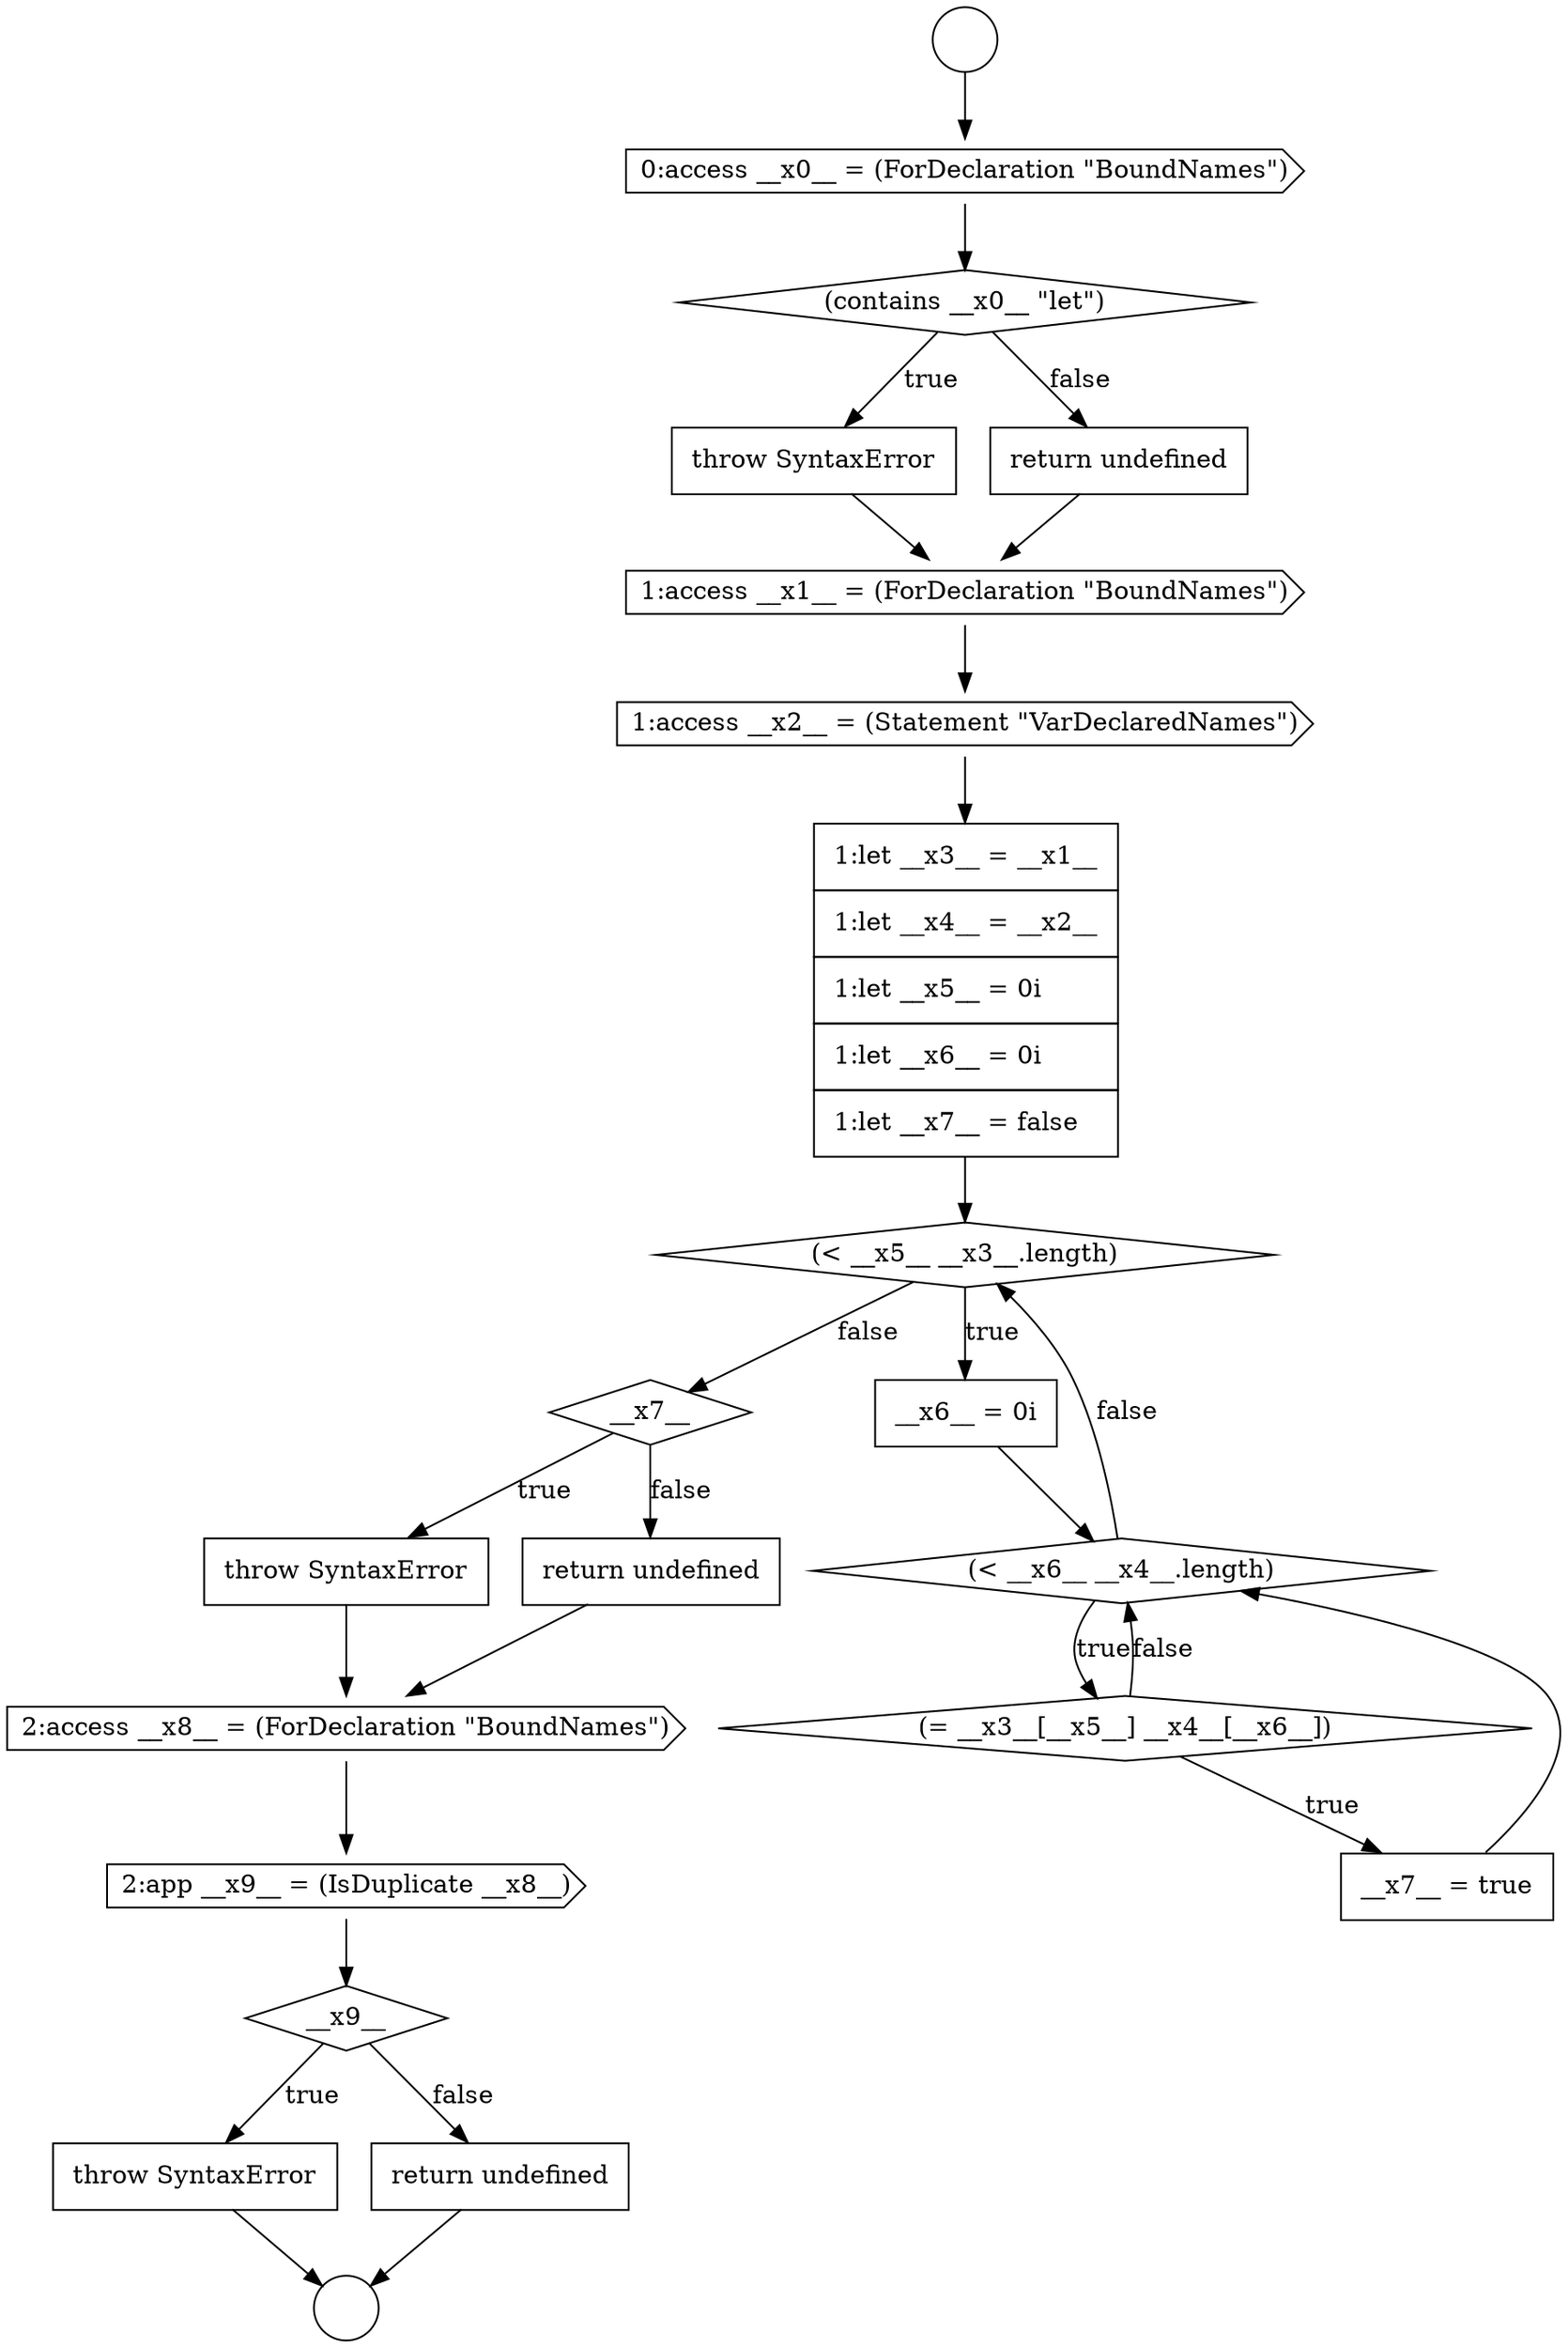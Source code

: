 digraph {
  node18536 [shape=circle label=" " color="black" fillcolor="white" style=filled]
  node18543 [shape=cds, label=<<font color="black">1:access __x2__ = (Statement &quot;VarDeclaredNames&quot;)</font>> color="black" fillcolor="white" style=filled]
  node18550 [shape=diamond, label=<<font color="black">__x7__</font>> color="black" fillcolor="white" style=filled]
  node18545 [shape=diamond, label=<<font color="black">(&lt; __x5__ __x3__.length)</font>> color="black" fillcolor="white" style=filled]
  node18540 [shape=none, margin=0, label=<<font color="black">
    <table border="0" cellborder="1" cellspacing="0" cellpadding="10">
      <tr><td align="left">throw SyntaxError</td></tr>
    </table>
  </font>> color="black" fillcolor="white" style=filled]
  node18544 [shape=none, margin=0, label=<<font color="black">
    <table border="0" cellborder="1" cellspacing="0" cellpadding="10">
      <tr><td align="left">1:let __x3__ = __x1__</td></tr>
      <tr><td align="left">1:let __x4__ = __x2__</td></tr>
      <tr><td align="left">1:let __x5__ = 0i</td></tr>
      <tr><td align="left">1:let __x6__ = 0i</td></tr>
      <tr><td align="left">1:let __x7__ = false</td></tr>
    </table>
  </font>> color="black" fillcolor="white" style=filled]
  node18553 [shape=cds, label=<<font color="black">2:access __x8__ = (ForDeclaration &quot;BoundNames&quot;)</font>> color="black" fillcolor="white" style=filled]
  node18548 [shape=diamond, label=<<font color="black">(= __x3__[__x5__] __x4__[__x6__])</font>> color="black" fillcolor="white" style=filled]
  node18551 [shape=none, margin=0, label=<<font color="black">
    <table border="0" cellborder="1" cellspacing="0" cellpadding="10">
      <tr><td align="left">throw SyntaxError</td></tr>
    </table>
  </font>> color="black" fillcolor="white" style=filled]
  node18537 [shape=circle label=" " color="black" fillcolor="white" style=filled]
  node18547 [shape=diamond, label=<<font color="black">(&lt; __x6__ __x4__.length)</font>> color="black" fillcolor="white" style=filled]
  node18542 [shape=cds, label=<<font color="black">1:access __x1__ = (ForDeclaration &quot;BoundNames&quot;)</font>> color="black" fillcolor="white" style=filled]
  node18555 [shape=diamond, label=<<font color="black">__x9__</font>> color="black" fillcolor="white" style=filled]
  node18538 [shape=cds, label=<<font color="black">0:access __x0__ = (ForDeclaration &quot;BoundNames&quot;)</font>> color="black" fillcolor="white" style=filled]
  node18549 [shape=none, margin=0, label=<<font color="black">
    <table border="0" cellborder="1" cellspacing="0" cellpadding="10">
      <tr><td align="left">__x7__ = true</td></tr>
    </table>
  </font>> color="black" fillcolor="white" style=filled]
  node18546 [shape=none, margin=0, label=<<font color="black">
    <table border="0" cellborder="1" cellspacing="0" cellpadding="10">
      <tr><td align="left">__x6__ = 0i</td></tr>
    </table>
  </font>> color="black" fillcolor="white" style=filled]
  node18539 [shape=diamond, label=<<font color="black">(contains __x0__ &quot;let&quot;)</font>> color="black" fillcolor="white" style=filled]
  node18556 [shape=none, margin=0, label=<<font color="black">
    <table border="0" cellborder="1" cellspacing="0" cellpadding="10">
      <tr><td align="left">throw SyntaxError</td></tr>
    </table>
  </font>> color="black" fillcolor="white" style=filled]
  node18557 [shape=none, margin=0, label=<<font color="black">
    <table border="0" cellborder="1" cellspacing="0" cellpadding="10">
      <tr><td align="left">return undefined</td></tr>
    </table>
  </font>> color="black" fillcolor="white" style=filled]
  node18552 [shape=none, margin=0, label=<<font color="black">
    <table border="0" cellborder="1" cellspacing="0" cellpadding="10">
      <tr><td align="left">return undefined</td></tr>
    </table>
  </font>> color="black" fillcolor="white" style=filled]
  node18541 [shape=none, margin=0, label=<<font color="black">
    <table border="0" cellborder="1" cellspacing="0" cellpadding="10">
      <tr><td align="left">return undefined</td></tr>
    </table>
  </font>> color="black" fillcolor="white" style=filled]
  node18554 [shape=cds, label=<<font color="black">2:app __x9__ = (IsDuplicate __x8__)</font>> color="black" fillcolor="white" style=filled]
  node18544 -> node18545 [ color="black"]
  node18549 -> node18547 [ color="black"]
  node18542 -> node18543 [ color="black"]
  node18557 -> node18537 [ color="black"]
  node18541 -> node18542 [ color="black"]
  node18556 -> node18537 [ color="black"]
  node18550 -> node18551 [label=<<font color="black">true</font>> color="black"]
  node18550 -> node18552 [label=<<font color="black">false</font>> color="black"]
  node18543 -> node18544 [ color="black"]
  node18553 -> node18554 [ color="black"]
  node18536 -> node18538 [ color="black"]
  node18547 -> node18548 [label=<<font color="black">true</font>> color="black"]
  node18547 -> node18545 [label=<<font color="black">false</font>> color="black"]
  node18554 -> node18555 [ color="black"]
  node18555 -> node18556 [label=<<font color="black">true</font>> color="black"]
  node18555 -> node18557 [label=<<font color="black">false</font>> color="black"]
  node18538 -> node18539 [ color="black"]
  node18551 -> node18553 [ color="black"]
  node18539 -> node18540 [label=<<font color="black">true</font>> color="black"]
  node18539 -> node18541 [label=<<font color="black">false</font>> color="black"]
  node18546 -> node18547 [ color="black"]
  node18540 -> node18542 [ color="black"]
  node18552 -> node18553 [ color="black"]
  node18548 -> node18549 [label=<<font color="black">true</font>> color="black"]
  node18548 -> node18547 [label=<<font color="black">false</font>> color="black"]
  node18545 -> node18546 [label=<<font color="black">true</font>> color="black"]
  node18545 -> node18550 [label=<<font color="black">false</font>> color="black"]
}
